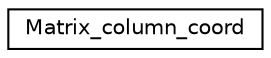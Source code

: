 digraph "Graphical Class Hierarchy"
{
 // LATEX_PDF_SIZE
  edge [fontname="Helvetica",fontsize="10",labelfontname="Helvetica",labelfontsize="10"];
  node [fontname="Helvetica",fontsize="10",shape=record];
  rankdir="LR";
  Node0 [label="Matrix_column_coord",height=0.2,width=0.4,color="black", fillcolor="white", style="filled",URL="$classMatrix__column__coord.html",tooltip="Header containing Matrix_column_coord class declaration and implementation."];
}

